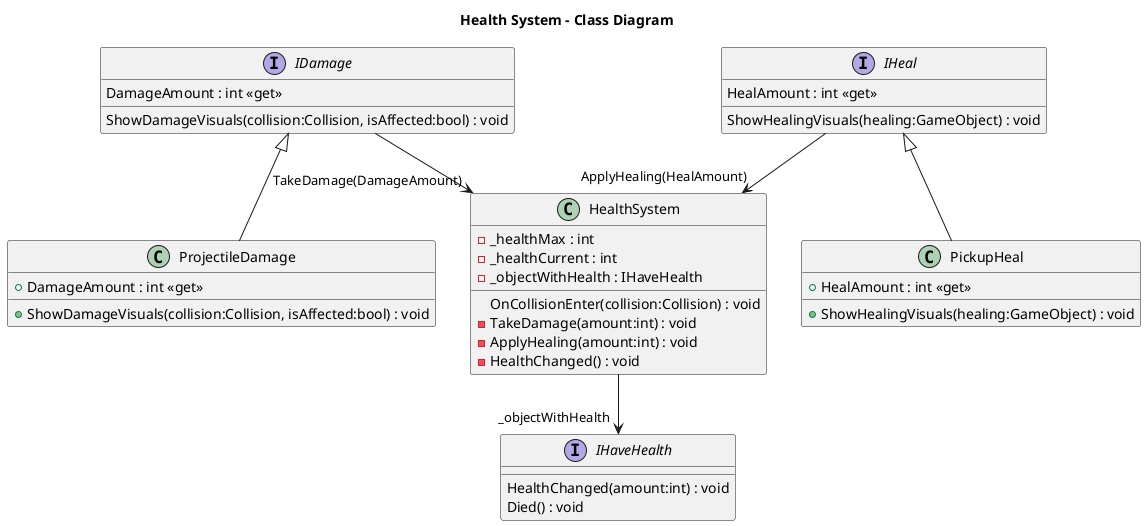 @startuml "health system-class diagram.puml"

title Health System - Class Diagram

class HealthSystem {
  - _healthMax : int
  - _healthCurrent : int
  - _objectWithHealth : IHaveHealth
  
OnCollisionEnter(collision:Collision) : void
  - TakeDamage(amount:int) : void
  - ApplyHealing(amount:int) : void
  - HealthChanged() : void
}
HealthSystem --> "_objectWithHealth" IHaveHealth


interface IHaveHealth {
  HealthChanged(amount:int) : void
  Died() : void
}


interface IDamage {
  DamageAmount : int <<get>>
  ShowDamageVisuals(collision:Collision, isAffected:bool) : void
}
IDamage --> "TakeDamage(DamageAmount)" HealthSystem


interface IHeal {
  HealAmount : int <<get>>
  ShowHealingVisuals(healing:GameObject) : void
}
IHeal --> "ApplyHealing(HealAmount)" HealthSystem


class PickupHeal {
  + HealAmount : int <<get>>
  + ShowHealingVisuals(healing:GameObject) : void
}
IHeal <|-- PickupHeal


class ProjectileDamage {
  + DamageAmount : int <<get>>
  + ShowDamageVisuals(collision:Collision, isAffected:bool) : void
}
IDamage <|-- ProjectileDamage

@enduml
